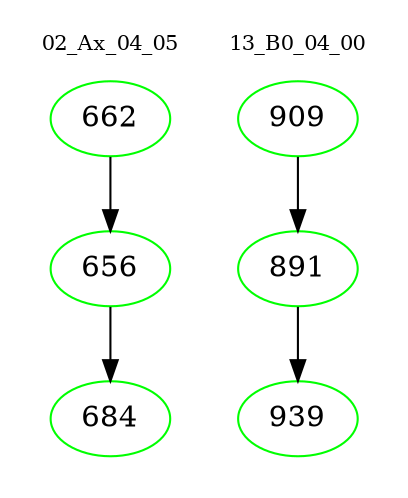 digraph{
subgraph cluster_0 {
color = white
label = "02_Ax_04_05";
fontsize=10;
T0_662 [label="662", color="green"]
T0_662 -> T0_656 [color="black"]
T0_656 [label="656", color="green"]
T0_656 -> T0_684 [color="black"]
T0_684 [label="684", color="green"]
}
subgraph cluster_1 {
color = white
label = "13_B0_04_00";
fontsize=10;
T1_909 [label="909", color="green"]
T1_909 -> T1_891 [color="black"]
T1_891 [label="891", color="green"]
T1_891 -> T1_939 [color="black"]
T1_939 [label="939", color="green"]
}
}
